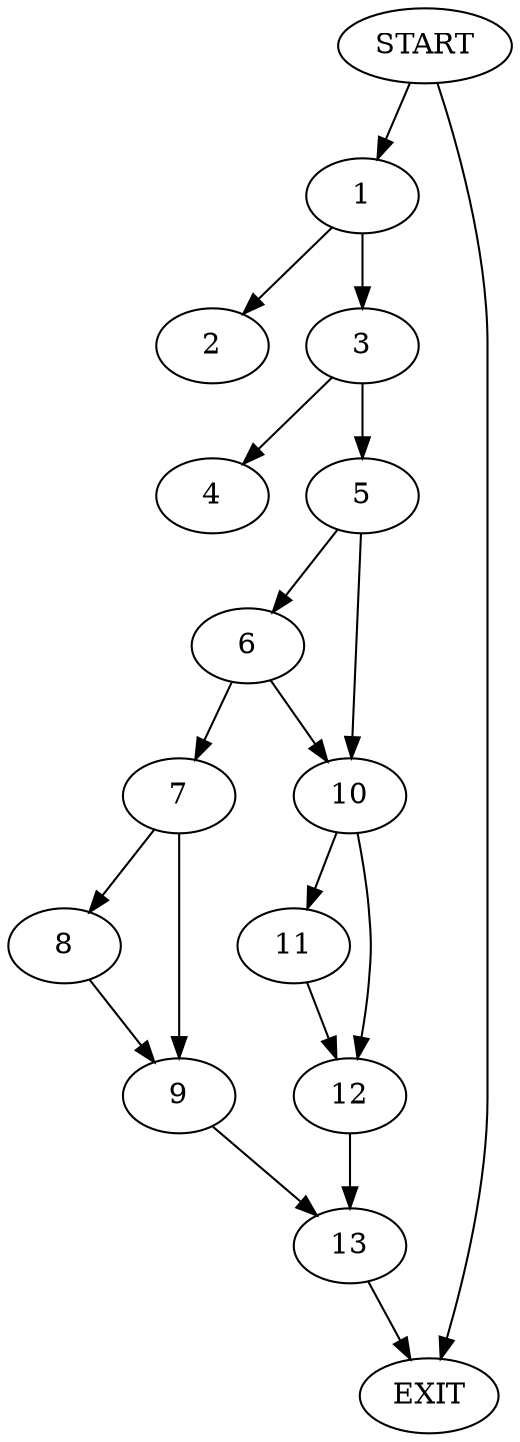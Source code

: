 digraph { 
0 [label="START"];
1;
2;
3;
4;
5;
6;
7;
8;
9;
10;
11;
12;
13;
14[label="EXIT"];
0 -> 1;
0 -> 14;
1 -> 2;
1 -> 3;
3 -> 4;
3 -> 5;
5 -> 6;
5 -> 10;
6 -> 7;
6 -> 10;
7 -> 9;
7 -> 8;
8 -> 9;
9 -> 13;
10 -> 12;
10 -> 11;
11 -> 12;
12 -> 13;
13 -> 14;
}